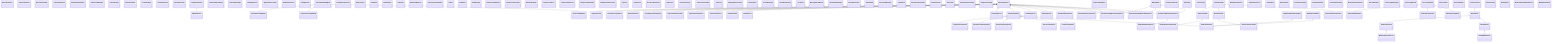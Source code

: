 classDiagram
    class ExperimentState
    class ExperimentPhase
    class ExperimentConfig
    class ExperimentResult
    class ExperimentDataPoint
    class ExperimentManager
    class ControllerType
    class ControllerStatus
    class ControllerInput
    class ControllerResult
    class ControllerConfig
    class ControllerStage
    class ImageController
    class StateController
    class ControllerDependency
    class ControllerManager
    class WebApplication
    class ApplicationContainer
    class EmailAlertService
    class ConfigSection
    class ConfigurationError
    class ValidationError
    class ConfigurationService
    class DataCategory
    class FileStatus
    class FileMetadata
    class DataIndex
    class DownloadRequest
    class DirectoryEventHandler
    class Indexer
    class DataSaver
    class DataManager
    class MaintenanceManager
    class CompressionSettings
    class RotationSettings
    class CompressionError
    class CompressionService
    class CompressionManager
    class FileMaintenanceService
    class LogLevel
    class LogContext
    class StructuredFormatter
    class LogService
    class ProcessPoolType
    class ProcessPoolConfig
    class _Telemetry
    class ManagedProcessPool
    class SecurityError
    class ThreadPoolType
    class ThreadPoolConfig
    class _PoolStats
    class ManagedThreadPool
    class ThreadPoolManager
    class AsyncRateLimiter
    class TaskHandle
    class AsyncTaskManager
    class LogFileInfo
    class LogViewerComponent
    class LogComponent
    class SetupWizardComponent
    class ControllerCardConfig
    class ControllerConfigDialog
    class ControllerCardComponent
    class ControllersComponent
    class ExperimentInfo
    class ExperimentConfigDialog
    class ExperimentCard
    class CurrentExperimentDisplay
    class ExperimentHistoryTable
    class ExperimentComponent
    class SensorInfo
    class SensorConfigDialog
    class SensorCardComponent
    class SensorsComponent
    class DataComponentConfig
    class DataOverviewCard
    class DataFilterPanel
    class DataFilesList
    class DataComponent
    class ComponentConfig
    class BaseComponent
    class TimedComponent
    class ComponentRegistry
    class CardComponent
    class TabComponent
    class CancelableDialogMixin
    class SensorCardConfig
    class DashboardComponent
    class PlotConfig
    class SeriesConfig
    class LivePlotComponent
    class ControllerSetupWizardComponent
    class WizardMixin
    class CameraStreamComponent
    class NotificationCenter
    class ExperimentSetupWizardComponent
    class SensorSetupWizardComponent
    class NotificationSeverity
    class NotificationSource
    class Notification
    class NotificationMonitoringMixin
    class NotificationUIMixin
    class ReactorState
    class ReactorAlarmType
    class ReactorStateData
    class ReactorStateConfig
    class ReactorStateController
    class MotionDetectionResult
    class MotionDetectionController
    class CameraCaptureController
    class SensorManager
    class ProcessingStageType
    class ProcessingResult
    class ProcessingStage
    class SensorStatus
    class SensorReading
    class SensorInterface
    class SensorConfig
    class RangeValidationFilter
    class OutlierDetectionFilter
    class MovingAverageFilter
    class DataPipeline
    class BaseSensor
    class ArduinoTCSensor
    class RS232Sensor
    class MockArduinoTCBoardSerial
    class MockRS232Serial
    class MockRS232Sensor
    class MockArduinoTCSensor
    ControllerStage <|-- ImageController
    ControllerStage <|-- StateController
    ConfigurationError <|-- ValidationError
    TimedComponent <|-- LogViewerComponent
    BaseComponent <|-- LogComponent
    SensorSetupWizardComponent <|-- SetupWizardComponent
    CancelableDialogMixin <|-- ControllerConfigDialog
    TimedComponent <|-- ControllerCardComponent
    BaseComponent <|-- ControllersComponent
    CancelableDialogMixin <|-- ExperimentConfigDialog
    BaseComponent <|-- ExperimentCard
    BaseComponent <|-- CurrentExperimentDisplay
    BaseComponent <|-- ExperimentHistoryTable
    BaseComponent <|-- ExperimentComponent
    CancelableDialogMixin <|-- SensorConfigDialog
    TimedComponent <|-- SensorCardComponent
    TimedComponent <|-- SensorsComponent
    BaseComponent <|-- DataOverviewCard
    BaseComponent <|-- DataFilterPanel
    BaseComponent <|-- DataFilesList
    BaseComponent <|-- DataComponent
    BaseComponent <|-- TimedComponent
    BaseComponent <|-- CardComponent
    BaseComponent <|-- TabComponent
    BaseComponent <|-- DashboardComponent
    TimedComponent <|-- LivePlotComponent
    WizardMixin <|-- ControllerSetupWizardComponent
    BaseComponent <|-- ControllerSetupWizardComponent
    BaseComponent <|-- CameraStreamComponent
    NotificationMonitoringMixin <|-- NotificationCenter
    NotificationUIMixin <|-- NotificationCenter
    TimedComponent <|-- NotificationCenter
    WizardMixin <|-- ExperimentSetupWizardComponent
    BaseComponent <|-- ExperimentSetupWizardComponent
    WizardMixin <|-- SensorSetupWizardComponent
    BaseComponent <|-- SensorSetupWizardComponent
    StateController <|-- ReactorStateController
    ImageController <|-- MotionDetectionController
    ControllerStage <|-- CameraCaptureController
    ProcessingStage <|-- RangeValidationFilter
    ProcessingStage <|-- OutlierDetectionFilter
    ProcessingStage <|-- MovingAverageFilter
    SensorInterface <|-- BaseSensor
    BaseSensor <|-- ArduinoTCSensor
    BaseSensor <|-- RS232Sensor
    RS232Sensor <|-- MockRS232Sensor
    ArduinoTCSensor <|-- MockArduinoTCSensor